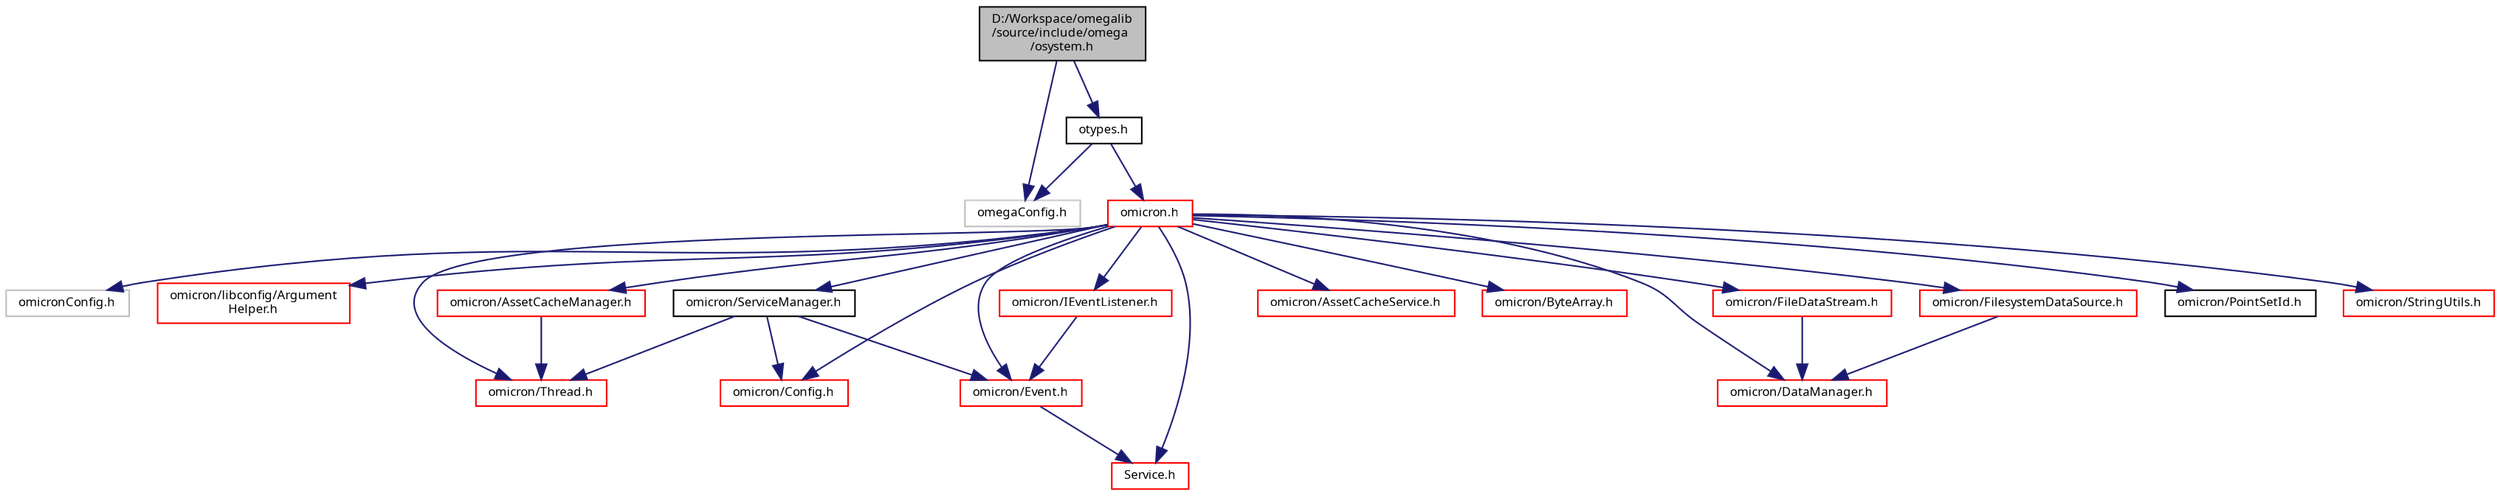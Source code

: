 digraph "D:/Workspace/omegalib/source/include/omega/osystem.h"
{
  bgcolor="transparent";
  edge [fontname="FreeSans.ttf",fontsize="8",labelfontname="FreeSans.ttf",labelfontsize="8"];
  node [fontname="FreeSans.ttf",fontsize="8",shape=record];
  Node1 [label="D:/Workspace/omegalib\l/source/include/omega\l/osystem.h",height=0.2,width=0.4,color="black", fillcolor="grey75", style="filled" fontcolor="black"];
  Node1 -> Node2 [color="midnightblue",fontsize="8",style="solid",fontname="FreeSans.ttf"];
  Node2 [label="omegaConfig.h",height=0.2,width=0.4,color="grey75"];
  Node1 -> Node3 [color="midnightblue",fontsize="8",style="solid",fontname="FreeSans.ttf"];
  Node3 [label="otypes.h",height=0.2,width=0.4,color="black",URL="$include_2omega_2otypes_8h.html"];
  Node3 -> Node2 [color="midnightblue",fontsize="8",style="solid",fontname="FreeSans.ttf"];
  Node3 -> Node4 [color="midnightblue",fontsize="8",style="solid",fontname="FreeSans.ttf"];
  Node4 [label="omicron.h",height=0.2,width=0.4,color="red",URL="$omicron_8h.html"];
  Node4 -> Node5 [color="midnightblue",fontsize="8",style="solid",fontname="FreeSans.ttf"];
  Node5 [label="omicronConfig.h",height=0.2,width=0.4,color="grey75"];
  Node4 -> Node6 [color="midnightblue",fontsize="8",style="solid",fontname="FreeSans.ttf"];
  Node6 [label="omicron/libconfig/Argument\lHelper.h",height=0.2,width=0.4,color="red",URL="$_argument_helper_8h.html"];
  Node4 -> Node7 [color="midnightblue",fontsize="8",style="solid",fontname="FreeSans.ttf"];
  Node7 [label="omicron/AssetCacheManager.h",height=0.2,width=0.4,color="red",URL="$_asset_cache_manager_8h.html"];
  Node7 -> Node8 [color="midnightblue",fontsize="8",style="solid",fontname="FreeSans.ttf"];
  Node8 [label="omicron/Thread.h",height=0.2,width=0.4,color="red",URL="$_thread_8h.html"];
  Node4 -> Node9 [color="midnightblue",fontsize="8",style="solid",fontname="FreeSans.ttf"];
  Node9 [label="omicron/AssetCacheService.h",height=0.2,width=0.4,color="red",URL="$_asset_cache_service_8h.html"];
  Node4 -> Node10 [color="midnightblue",fontsize="8",style="solid",fontname="FreeSans.ttf"];
  Node10 [label="omicron/ByteArray.h",height=0.2,width=0.4,color="red",URL="$_byte_array_8h.html"];
  Node4 -> Node11 [color="midnightblue",fontsize="8",style="solid",fontname="FreeSans.ttf"];
  Node11 [label="omicron/Config.h",height=0.2,width=0.4,color="red",URL="$_config_8h.html"];
  Node4 -> Node12 [color="midnightblue",fontsize="8",style="solid",fontname="FreeSans.ttf"];
  Node12 [label="omicron/DataManager.h",height=0.2,width=0.4,color="red",URL="$_data_manager_8h.html"];
  Node4 -> Node13 [color="midnightblue",fontsize="8",style="solid",fontname="FreeSans.ttf"];
  Node13 [label="omicron/Event.h",height=0.2,width=0.4,color="red",URL="$_event_8h.html"];
  Node13 -> Node14 [color="midnightblue",fontsize="8",style="solid",fontname="FreeSans.ttf"];
  Node14 [label="Service.h",height=0.2,width=0.4,color="red",URL="$_service_8h.html"];
  Node4 -> Node15 [color="midnightblue",fontsize="8",style="solid",fontname="FreeSans.ttf"];
  Node15 [label="omicron/FileDataStream.h",height=0.2,width=0.4,color="red",URL="$_file_data_stream_8h.html"];
  Node15 -> Node12 [color="midnightblue",fontsize="8",style="solid",fontname="FreeSans.ttf"];
  Node4 -> Node16 [color="midnightblue",fontsize="8",style="solid",fontname="FreeSans.ttf"];
  Node16 [label="omicron/FilesystemDataSource.h",height=0.2,width=0.4,color="red",URL="$_filesystem_data_source_8h.html"];
  Node16 -> Node12 [color="midnightblue",fontsize="8",style="solid",fontname="FreeSans.ttf"];
  Node4 -> Node17 [color="midnightblue",fontsize="8",style="solid",fontname="FreeSans.ttf"];
  Node17 [label="omicron/IEventListener.h",height=0.2,width=0.4,color="red",URL="$_i_event_listener_8h.html"];
  Node17 -> Node13 [color="midnightblue",fontsize="8",style="solid",fontname="FreeSans.ttf"];
  Node4 -> Node18 [color="midnightblue",fontsize="8",style="solid",fontname="FreeSans.ttf"];
  Node18 [label="omicron/PointSetId.h",height=0.2,width=0.4,color="black",URL="$_point_set_id_8h.html"];
  Node4 -> Node8 [color="midnightblue",fontsize="8",style="solid",fontname="FreeSans.ttf"];
  Node4 -> Node14 [color="midnightblue",fontsize="8",style="solid",fontname="FreeSans.ttf"];
  Node4 -> Node19 [color="midnightblue",fontsize="8",style="solid",fontname="FreeSans.ttf"];
  Node19 [label="omicron/ServiceManager.h",height=0.2,width=0.4,color="black",URL="$_service_manager_8h.html"];
  Node19 -> Node13 [color="midnightblue",fontsize="8",style="solid",fontname="FreeSans.ttf"];
  Node19 -> Node11 [color="midnightblue",fontsize="8",style="solid",fontname="FreeSans.ttf"];
  Node19 -> Node8 [color="midnightblue",fontsize="8",style="solid",fontname="FreeSans.ttf"];
  Node4 -> Node20 [color="midnightblue",fontsize="8",style="solid",fontname="FreeSans.ttf"];
  Node20 [label="omicron/StringUtils.h",height=0.2,width=0.4,color="red",URL="$_string_utils_8h.html"];
}
